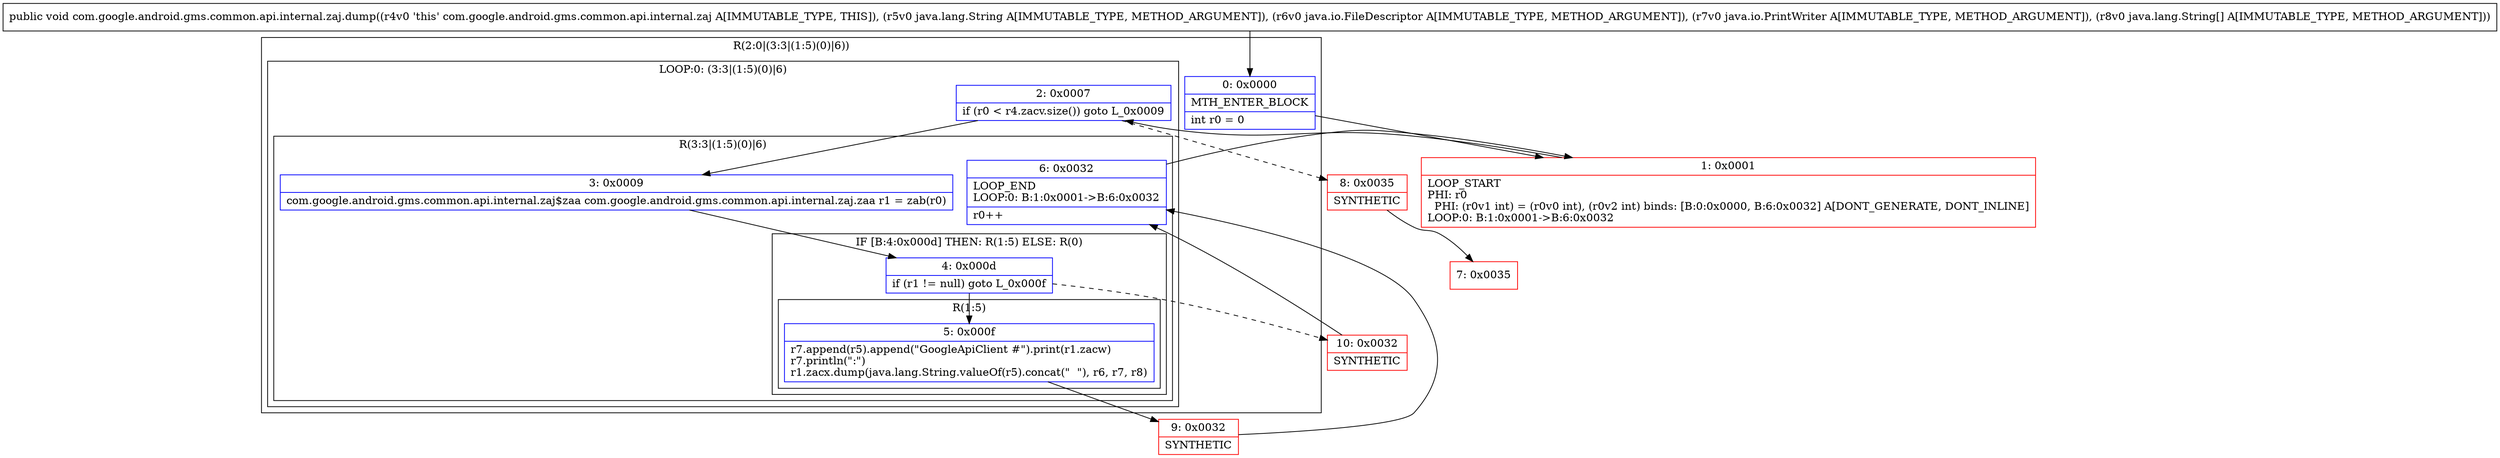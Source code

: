 digraph "CFG forcom.google.android.gms.common.api.internal.zaj.dump(Ljava\/lang\/String;Ljava\/io\/FileDescriptor;Ljava\/io\/PrintWriter;[Ljava\/lang\/String;)V" {
subgraph cluster_Region_1322557808 {
label = "R(2:0|(3:3|(1:5)(0)|6))";
node [shape=record,color=blue];
Node_0 [shape=record,label="{0\:\ 0x0000|MTH_ENTER_BLOCK\l|int r0 = 0\l}"];
subgraph cluster_LoopRegion_1399926434 {
label = "LOOP:0: (3:3|(1:5)(0)|6)";
node [shape=record,color=blue];
Node_2 [shape=record,label="{2\:\ 0x0007|if (r0 \< r4.zacv.size()) goto L_0x0009\l}"];
subgraph cluster_Region_1309510455 {
label = "R(3:3|(1:5)(0)|6)";
node [shape=record,color=blue];
Node_3 [shape=record,label="{3\:\ 0x0009|com.google.android.gms.common.api.internal.zaj$zaa com.google.android.gms.common.api.internal.zaj.zaa r1 = zab(r0)\l}"];
subgraph cluster_IfRegion_889779119 {
label = "IF [B:4:0x000d] THEN: R(1:5) ELSE: R(0)";
node [shape=record,color=blue];
Node_4 [shape=record,label="{4\:\ 0x000d|if (r1 != null) goto L_0x000f\l}"];
subgraph cluster_Region_1589386079 {
label = "R(1:5)";
node [shape=record,color=blue];
Node_5 [shape=record,label="{5\:\ 0x000f|r7.append(r5).append(\"GoogleApiClient #\").print(r1.zacw)\lr7.println(\":\")\lr1.zacx.dump(java.lang.String.valueOf(r5).concat(\"  \"), r6, r7, r8)\l}"];
}
subgraph cluster_Region_1584598884 {
label = "R(0)";
node [shape=record,color=blue];
}
}
Node_6 [shape=record,label="{6\:\ 0x0032|LOOP_END\lLOOP:0: B:1:0x0001\-\>B:6:0x0032\l|r0++\l}"];
}
}
}
Node_1 [shape=record,color=red,label="{1\:\ 0x0001|LOOP_START\lPHI: r0 \l  PHI: (r0v1 int) = (r0v0 int), (r0v2 int) binds: [B:0:0x0000, B:6:0x0032] A[DONT_GENERATE, DONT_INLINE]\lLOOP:0: B:1:0x0001\-\>B:6:0x0032\l}"];
Node_7 [shape=record,color=red,label="{7\:\ 0x0035}"];
Node_8 [shape=record,color=red,label="{8\:\ 0x0035|SYNTHETIC\l}"];
Node_9 [shape=record,color=red,label="{9\:\ 0x0032|SYNTHETIC\l}"];
Node_10 [shape=record,color=red,label="{10\:\ 0x0032|SYNTHETIC\l}"];
MethodNode[shape=record,label="{public void com.google.android.gms.common.api.internal.zaj.dump((r4v0 'this' com.google.android.gms.common.api.internal.zaj A[IMMUTABLE_TYPE, THIS]), (r5v0 java.lang.String A[IMMUTABLE_TYPE, METHOD_ARGUMENT]), (r6v0 java.io.FileDescriptor A[IMMUTABLE_TYPE, METHOD_ARGUMENT]), (r7v0 java.io.PrintWriter A[IMMUTABLE_TYPE, METHOD_ARGUMENT]), (r8v0 java.lang.String[] A[IMMUTABLE_TYPE, METHOD_ARGUMENT])) }"];
MethodNode -> Node_0;
Node_0 -> Node_1;
Node_2 -> Node_3;
Node_2 -> Node_8[style=dashed];
Node_3 -> Node_4;
Node_4 -> Node_5;
Node_4 -> Node_10[style=dashed];
Node_5 -> Node_9;
Node_6 -> Node_1;
Node_1 -> Node_2;
Node_8 -> Node_7;
Node_9 -> Node_6;
Node_10 -> Node_6;
}


